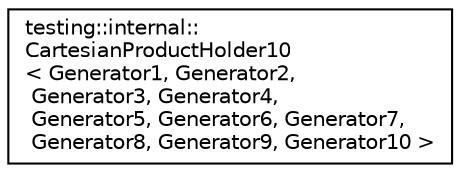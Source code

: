 digraph "类继承关系图"
{
 // LATEX_PDF_SIZE
  edge [fontname="Helvetica",fontsize="10",labelfontname="Helvetica",labelfontsize="10"];
  node [fontname="Helvetica",fontsize="10",shape=record];
  rankdir="LR";
  Node0 [label="testing::internal::\lCartesianProductHolder10\l\< Generator1, Generator2,\l Generator3, Generator4,\l Generator5, Generator6, Generator7,\l Generator8, Generator9, Generator10 \>",height=0.2,width=0.4,color="black", fillcolor="white", style="filled",URL="$classtesting_1_1internal_1_1CartesianProductHolder10.html",tooltip=" "];
}
